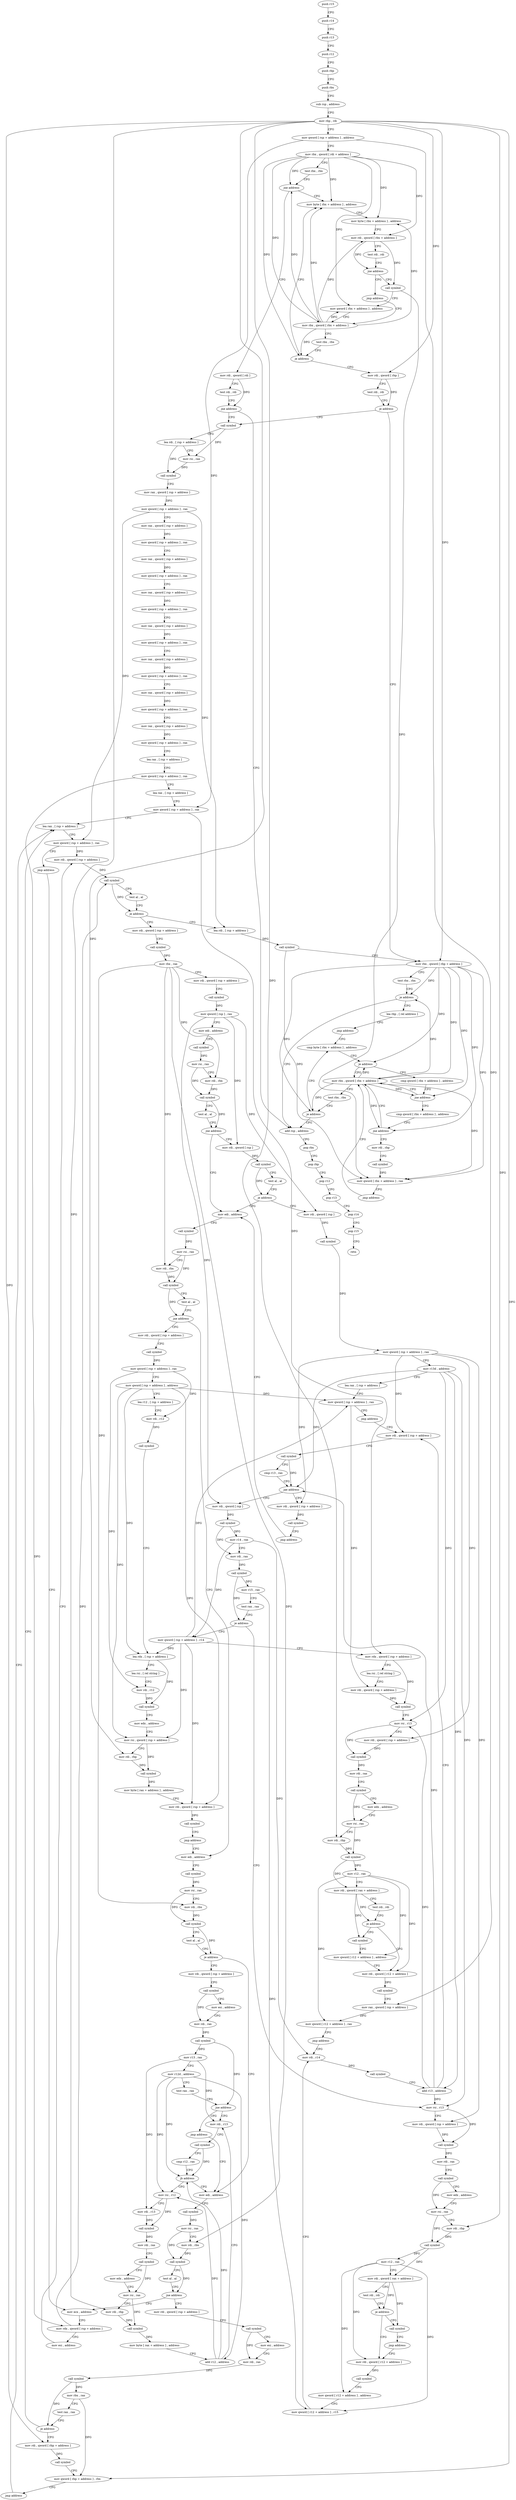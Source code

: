 digraph "func" {
"88875" [label = "push r15" ]
"88877" [label = "push r14" ]
"88879" [label = "push r13" ]
"88881" [label = "push r12" ]
"88883" [label = "push rbp" ]
"88884" [label = "push rbx" ]
"88885" [label = "sub rsp , address" ]
"88892" [label = "mov rbp , rdi" ]
"88895" [label = "mov qword [ rsp + address ] , address" ]
"88907" [label = "mov rbx , qword [ rdi + address ]" ]
"88911" [label = "test rbx , rbx" ]
"88914" [label = "jne address" ]
"88964" [label = "mov byte [ rbx + address ] , address" ]
"88916" [label = "mov rdi , qword [ rdi ]" ]
"88968" [label = "mov byte [ rbx + address ] , address" ]
"88972" [label = "mov rdi , qword [ rbx + address ]" ]
"88976" [label = "test rdi , rdi" ]
"88979" [label = "jne address" ]
"88942" [label = "call symbol" ]
"88981" [label = "jmp address" ]
"88919" [label = "test rdi , rdi" ]
"88922" [label = "jne address" ]
"88996" [label = "call symbol" ]
"88924" [label = "add rsp , address" ]
"88947" [label = "mov qword [ rbx + address ] , address" ]
"88955" [label = "mov rbx , qword [ rbx + address ]" ]
"89001" [label = "lea rdi , [ rsp + address ]" ]
"89006" [label = "mov rsi , rax" ]
"89009" [label = "call symbol" ]
"89014" [label = "mov rax , qword [ rsp + address ]" ]
"89019" [label = "mov qword [ rsp + address ] , rax" ]
"89027" [label = "mov rax , qword [ rsp + address ]" ]
"89032" [label = "mov qword [ rsp + address ] , rax" ]
"89040" [label = "mov rax , qword [ rsp + address ]" ]
"89045" [label = "mov qword [ rsp + address ] , rax" ]
"89053" [label = "mov rax , qword [ rsp + address ]" ]
"89058" [label = "mov qword [ rsp + address ] , rax" ]
"89066" [label = "mov rax , qword [ rsp + address ]" ]
"89071" [label = "mov qword [ rsp + address ] , rax" ]
"89079" [label = "mov rax , qword [ rsp + address ]" ]
"89084" [label = "mov qword [ rsp + address ] , rax" ]
"89092" [label = "mov rax , qword [ rsp + address ]" ]
"89097" [label = "mov qword [ rsp + address ] , rax" ]
"89105" [label = "mov rax , qword [ rsp + address ]" ]
"89110" [label = "mov qword [ rsp + address ] , rax" ]
"89118" [label = "lea rax , [ rsp + address ]" ]
"89123" [label = "mov qword [ rsp + address ] , rax" ]
"89128" [label = "lea rax , [ rsp + address ]" ]
"89136" [label = "mov qword [ rsp + address ] , rax" ]
"89141" [label = "lea rax , [ rsp + address ]" ]
"88931" [label = "pop rbx" ]
"88932" [label = "pop rbp" ]
"88933" [label = "pop r12" ]
"88935" [label = "pop r13" ]
"88937" [label = "pop r14" ]
"88939" [label = "pop r15" ]
"88941" [label = "retn" ]
"88983" [label = "mov rdi , qword [ rbp ]" ]
"88987" [label = "test rdi , rdi" ]
"88990" [label = "je address" ]
"89949" [label = "mov rbx , qword [ rbp + address ]" ]
"88959" [label = "test rbx , rbx" ]
"88962" [label = "je address" ]
"89690" [label = "mov ecx , address" ]
"89695" [label = "mov rdx , qword [ rsp + address ]" ]
"89700" [label = "mov esi , address" ]
"89705" [label = "mov rdi , qword [ rsp + address ]" ]
"89710" [label = "call symbol" ]
"89715" [label = "test al , al" ]
"89717" [label = "je address" ]
"89936" [label = "lea rdi , [ rsp + address ]" ]
"89723" [label = "mov rdi , qword [ rsp + address ]" ]
"89953" [label = "test rbx , rbx" ]
"89956" [label = "je address" ]
"89962" [label = "lea rbp , [ rel address ]" ]
"89944" [label = "call symbol" ]
"89728" [label = "call symbol" ]
"89733" [label = "mov rbx , rax" ]
"89736" [label = "mov rdi , qword [ rsp + address ]" ]
"89741" [label = "call symbol" ]
"89746" [label = "mov qword [ rsp ] , rax" ]
"89750" [label = "mov edi , address" ]
"89755" [label = "call symbol" ]
"89760" [label = "mov rsi , rax" ]
"89763" [label = "mov rdi , rbx" ]
"89766" [label = "call symbol" ]
"89771" [label = "test al , al" ]
"89773" [label = "jne address" ]
"89159" [label = "mov rdi , qword [ rsp ]" ]
"89779" [label = "mov edi , address" ]
"89969" [label = "jmp address" ]
"89984" [label = "cmp byte [ rbx + address ] , address" ]
"89163" [label = "call symbol" ]
"89168" [label = "test al , al" ]
"89170" [label = "je address" ]
"89176" [label = "mov rdi , qword [ rsp ]" ]
"89784" [label = "call symbol" ]
"89789" [label = "mov rsi , rax" ]
"89792" [label = "mov rdi , rbx" ]
"89795" [label = "call symbol" ]
"89800" [label = "test al , al" ]
"89802" [label = "jne address" ]
"89493" [label = "mov rdi , qword [ rsp + address ]" ]
"89808" [label = "mov edi , address" ]
"89988" [label = "je address" ]
"89971" [label = "mov rbx , qword [ rbx + address ]" ]
"89990" [label = "cmp qword [ rbx + address ] , address" ]
"89180" [label = "call symbol" ]
"89185" [label = "mov qword [ rsp + address ] , rax" ]
"89190" [label = "mov r13d , address" ]
"89196" [label = "lea rax , [ rsp + address ]" ]
"89204" [label = "mov qword [ rsp + address ] , rax" ]
"89209" [label = "jmp address" ]
"89368" [label = "mov rdi , qword [ rsp + address ]" ]
"89498" [label = "call symbol" ]
"89503" [label = "mov qword [ rsp + address ] , rax" ]
"89511" [label = "mov qword [ rsp + address ] , address" ]
"89523" [label = "lea r12 , [ rsp + address ]" ]
"89531" [label = "mov rdi , r12" ]
"89534" [label = "call symbol" ]
"89539" [label = "lea rdx , [ rsp + address ]" ]
"89547" [label = "lea rsi , [ rel string ]" ]
"89554" [label = "mov rdi , r12" ]
"89557" [label = "call symbol" ]
"89562" [label = "mov edx , address" ]
"89567" [label = "mov rsi , qword [ rsp + address ]" ]
"89575" [label = "mov rdi , rbp" ]
"89578" [label = "call symbol" ]
"89583" [label = "mov byte [ rax + address ] , address" ]
"89587" [label = "mov rdi , qword [ rsp + address ]" ]
"89595" [label = "call symbol" ]
"89600" [label = "jmp address" ]
"89813" [label = "call symbol" ]
"89818" [label = "mov rsi , rax" ]
"89821" [label = "mov rdi , rbx" ]
"89824" [label = "call symbol" ]
"89829" [label = "test al , al" ]
"89831" [label = "je address" ]
"89661" [label = "mov edi , address" ]
"89837" [label = "mov rdi , qword [ rsp + address ]" ]
"89975" [label = "test rbx , rbx" ]
"89978" [label = "je address" ]
"89995" [label = "jne address" ]
"89997" [label = "cmp qword [ rbx + address ] , address" ]
"89373" [label = "call symbol" ]
"89378" [label = "cmp r13 , rax" ]
"89381" [label = "jae address" ]
"89478" [label = "mov rdi , qword [ rsp + address ]" ]
"89383" [label = "mov rdi , qword [ rsp ]" ]
"89666" [label = "call symbol" ]
"89671" [label = "mov rsi , rax" ]
"89674" [label = "mov rdi , rbx" ]
"89677" [label = "call symbol" ]
"89682" [label = "test al , al" ]
"89684" [label = "jne address" ]
"89883" [label = "mov rdi , qword [ rsp + address ]" ]
"89842" [label = "call symbol" ]
"89847" [label = "mov esi , address" ]
"89852" [label = "mov rdi , rax" ]
"89855" [label = "call symbol" ]
"89860" [label = "mov r13 , rax" ]
"89863" [label = "mov r12d , address" ]
"89869" [label = "test rax , rax" ]
"89872" [label = "jne address" ]
"89648" [label = "mov rdi , r13" ]
"89878" [label = "jmp address" ]
"90002" [label = "jne address" ]
"90004" [label = "mov rdi , rbp" ]
"89483" [label = "call symbol" ]
"89488" [label = "jmp address" ]
"89387" [label = "call symbol" ]
"89392" [label = "mov r14 , rax" ]
"89395" [label = "mov rdi , rax" ]
"89398" [label = "call symbol" ]
"89403" [label = "mov r15 , rax" ]
"89406" [label = "test rax , rax" ]
"89409" [label = "je address" ]
"89214" [label = "mov qword [ rsp + address ] , r14" ]
"89415" [label = "mov rsi , r13" ]
"89888" [label = "call symbol" ]
"89893" [label = "mov esi , address" ]
"89898" [label = "mov rdi , rax" ]
"89901" [label = "call symbol" ]
"89906" [label = "mov rbx , rax" ]
"89909" [label = "test rax , rax" ]
"89912" [label = "je address" ]
"89918" [label = "mov rdi , qword [ rbp + address ]" ]
"89651" [label = "call symbol" ]
"89656" [label = "cmp r12 , rax" ]
"89659" [label = "jb address" ]
"89605" [label = "mov rsi , r12" ]
"90007" [label = "call symbol" ]
"90012" [label = "mov qword [ rbx + address ] , rax" ]
"90016" [label = "jmp address" ]
"89222" [label = "mov rdx , qword [ rsp + address ]" ]
"89227" [label = "lea rsi , [ rel string ]" ]
"89234" [label = "mov rdi , qword [ rsp + address ]" ]
"89239" [label = "call symbol" ]
"89244" [label = "mov rsi , r13" ]
"89247" [label = "mov rdi , qword [ rsp + address ]" ]
"89252" [label = "call symbol" ]
"89257" [label = "mov rdi , rax" ]
"89260" [label = "call symbol" ]
"89265" [label = "mov edx , address" ]
"89270" [label = "mov rsi , rax" ]
"89273" [label = "mov rdi , rbp" ]
"89276" [label = "call symbol" ]
"89281" [label = "mov r12 , rax" ]
"89284" [label = "mov rdi , qword [ rax + address ]" ]
"89288" [label = "test rdi , rdi" ]
"89291" [label = "je address" ]
"89307" [label = "mov rdi , qword [ r12 + address ]" ]
"89293" [label = "call symbol" ]
"89418" [label = "mov rdi , qword [ rsp + address ]" ]
"89423" [label = "call symbol" ]
"89428" [label = "mov rdi , rax" ]
"89431" [label = "call symbol" ]
"89436" [label = "mov edx , address" ]
"89441" [label = "mov rsi , rax" ]
"89444" [label = "mov rdi , rbp" ]
"89447" [label = "call symbol" ]
"89452" [label = "mov r12 , rax" ]
"89455" [label = "mov rdi , qword [ rax + address ]" ]
"89459" [label = "test rdi , rdi" ]
"89462" [label = "je address" ]
"89332" [label = "mov rdi , qword [ r12 + address ]" ]
"89468" [label = "call symbol" ]
"89149" [label = "mov qword [ rsp + address ] , rax" ]
"89154" [label = "jmp address" ]
"89922" [label = "call symbol" ]
"89927" [label = "mov qword [ rbp + address ] , rbx" ]
"89931" [label = "jmp address" ]
"89608" [label = "mov rdi , r13" ]
"89611" [label = "call symbol" ]
"89616" [label = "mov rdi , rax" ]
"89619" [label = "call symbol" ]
"89624" [label = "mov edx , address" ]
"89629" [label = "mov rsi , rax" ]
"89632" [label = "mov rdi , rbp" ]
"89635" [label = "call symbol" ]
"89640" [label = "mov byte [ rax + address ] , address" ]
"89644" [label = "add r12 , address" ]
"89312" [label = "call symbol" ]
"89317" [label = "mov rax , qword [ rsp + address ]" ]
"89325" [label = "mov qword [ r12 + address ] , rax" ]
"89330" [label = "jmp address" ]
"89356" [label = "mov rdi , r14" ]
"89298" [label = "mov qword [ r12 + address ] , address" ]
"89337" [label = "call symbol" ]
"89342" [label = "mov qword [ r12 + address ] , address" ]
"89351" [label = "mov qword [ r12 + address ] , r15" ]
"89473" [label = "jmp address" ]
"89359" [label = "call symbol" ]
"89364" [label = "add r13 , address" ]
"88875" -> "88877" [ label = "CFG" ]
"88877" -> "88879" [ label = "CFG" ]
"88879" -> "88881" [ label = "CFG" ]
"88881" -> "88883" [ label = "CFG" ]
"88883" -> "88884" [ label = "CFG" ]
"88884" -> "88885" [ label = "CFG" ]
"88885" -> "88892" [ label = "CFG" ]
"88892" -> "88895" [ label = "CFG" ]
"88892" -> "88983" [ label = "DFG" ]
"88892" -> "89949" [ label = "DFG" ]
"88892" -> "89575" [ label = "DFG" ]
"88892" -> "89273" [ label = "DFG" ]
"88892" -> "89444" [ label = "DFG" ]
"88892" -> "89918" [ label = "DFG" ]
"88892" -> "89927" [ label = "DFG" ]
"88892" -> "89632" [ label = "DFG" ]
"88895" -> "88907" [ label = "CFG" ]
"88895" -> "89317" [ label = "DFG" ]
"88895" -> "89136" [ label = "DFG" ]
"88907" -> "88911" [ label = "CFG" ]
"88907" -> "88914" [ label = "DFG" ]
"88907" -> "88964" [ label = "DFG" ]
"88907" -> "88968" [ label = "DFG" ]
"88907" -> "88972" [ label = "DFG" ]
"88907" -> "88947" [ label = "DFG" ]
"88907" -> "88955" [ label = "DFG" ]
"88907" -> "88962" [ label = "DFG" ]
"88911" -> "88914" [ label = "CFG" ]
"88914" -> "88964" [ label = "CFG" ]
"88914" -> "88916" [ label = "CFG" ]
"88964" -> "88968" [ label = "CFG" ]
"88916" -> "88919" [ label = "CFG" ]
"88916" -> "88922" [ label = "DFG" ]
"88968" -> "88972" [ label = "CFG" ]
"88972" -> "88976" [ label = "CFG" ]
"88972" -> "88979" [ label = "DFG" ]
"88972" -> "88942" [ label = "DFG" ]
"88976" -> "88979" [ label = "CFG" ]
"88979" -> "88942" [ label = "CFG" ]
"88979" -> "88981" [ label = "CFG" ]
"88942" -> "88947" [ label = "CFG" ]
"88942" -> "90012" [ label = "DFG" ]
"88981" -> "88955" [ label = "CFG" ]
"88919" -> "88922" [ label = "CFG" ]
"88922" -> "88996" [ label = "CFG" ]
"88922" -> "88924" [ label = "CFG" ]
"88996" -> "89001" [ label = "CFG" ]
"88996" -> "89006" [ label = "DFG" ]
"88924" -> "88931" [ label = "CFG" ]
"88947" -> "88955" [ label = "CFG" ]
"88955" -> "88959" [ label = "CFG" ]
"88955" -> "88914" [ label = "DFG" ]
"88955" -> "88964" [ label = "DFG" ]
"88955" -> "88968" [ label = "DFG" ]
"88955" -> "88972" [ label = "DFG" ]
"88955" -> "88947" [ label = "DFG" ]
"88955" -> "88962" [ label = "DFG" ]
"89001" -> "89006" [ label = "CFG" ]
"89001" -> "89009" [ label = "DFG" ]
"89006" -> "89009" [ label = "DFG" ]
"89009" -> "89014" [ label = "CFG" ]
"89014" -> "89019" [ label = "DFG" ]
"89019" -> "89027" [ label = "CFG" ]
"89019" -> "89149" [ label = "DFG" ]
"89019" -> "89936" [ label = "DFG" ]
"89027" -> "89032" [ label = "DFG" ]
"89032" -> "89040" [ label = "CFG" ]
"89040" -> "89045" [ label = "DFG" ]
"89045" -> "89053" [ label = "CFG" ]
"89053" -> "89058" [ label = "DFG" ]
"89058" -> "89066" [ label = "CFG" ]
"89066" -> "89071" [ label = "DFG" ]
"89071" -> "89079" [ label = "CFG" ]
"89079" -> "89084" [ label = "DFG" ]
"89084" -> "89092" [ label = "CFG" ]
"89092" -> "89097" [ label = "DFG" ]
"89097" -> "89105" [ label = "CFG" ]
"89105" -> "89110" [ label = "DFG" ]
"89110" -> "89118" [ label = "CFG" ]
"89118" -> "89123" [ label = "CFG" ]
"89123" -> "89128" [ label = "CFG" ]
"89123" -> "89695" [ label = "DFG" ]
"89128" -> "89136" [ label = "CFG" ]
"89136" -> "89141" [ label = "CFG" ]
"89136" -> "89222" [ label = "DFG" ]
"89141" -> "89149" [ label = "CFG" ]
"88931" -> "88932" [ label = "CFG" ]
"88932" -> "88933" [ label = "CFG" ]
"88933" -> "88935" [ label = "CFG" ]
"88935" -> "88937" [ label = "CFG" ]
"88937" -> "88939" [ label = "CFG" ]
"88939" -> "88941" [ label = "CFG" ]
"88983" -> "88987" [ label = "CFG" ]
"88983" -> "88990" [ label = "DFG" ]
"88987" -> "88990" [ label = "CFG" ]
"88990" -> "89949" [ label = "CFG" ]
"88990" -> "88996" [ label = "CFG" ]
"89949" -> "89953" [ label = "CFG" ]
"89949" -> "89956" [ label = "DFG" ]
"89949" -> "89988" [ label = "DFG" ]
"89949" -> "89971" [ label = "DFG" ]
"89949" -> "89978" [ label = "DFG" ]
"89949" -> "89995" [ label = "DFG" ]
"89949" -> "90002" [ label = "DFG" ]
"89949" -> "90012" [ label = "DFG" ]
"88959" -> "88962" [ label = "CFG" ]
"88962" -> "88983" [ label = "CFG" ]
"88962" -> "88964" [ label = "CFG" ]
"89690" -> "89695" [ label = "CFG" ]
"89695" -> "89700" [ label = "CFG" ]
"89695" -> "89710" [ label = "DFG" ]
"89700" -> "89705" [ label = "CFG" ]
"89705" -> "89710" [ label = "DFG" ]
"89710" -> "89715" [ label = "CFG" ]
"89710" -> "89717" [ label = "DFG" ]
"89715" -> "89717" [ label = "CFG" ]
"89717" -> "89936" [ label = "CFG" ]
"89717" -> "89723" [ label = "CFG" ]
"89936" -> "89944" [ label = "DFG" ]
"89723" -> "89728" [ label = "CFG" ]
"89953" -> "89956" [ label = "CFG" ]
"89956" -> "88924" [ label = "CFG" ]
"89956" -> "89962" [ label = "CFG" ]
"89962" -> "89969" [ label = "CFG" ]
"89944" -> "89949" [ label = "CFG" ]
"89944" -> "90012" [ label = "DFG" ]
"89728" -> "89733" [ label = "DFG" ]
"89733" -> "89736" [ label = "CFG" ]
"89733" -> "89763" [ label = "DFG" ]
"89733" -> "89792" [ label = "DFG" ]
"89733" -> "89821" [ label = "DFG" ]
"89733" -> "89674" [ label = "DFG" ]
"89736" -> "89741" [ label = "CFG" ]
"89741" -> "89746" [ label = "DFG" ]
"89746" -> "89750" [ label = "CFG" ]
"89746" -> "89159" [ label = "DFG" ]
"89746" -> "89176" [ label = "DFG" ]
"89746" -> "89383" [ label = "DFG" ]
"89750" -> "89755" [ label = "CFG" ]
"89755" -> "89760" [ label = "DFG" ]
"89760" -> "89763" [ label = "CFG" ]
"89760" -> "89766" [ label = "DFG" ]
"89763" -> "89766" [ label = "DFG" ]
"89766" -> "89771" [ label = "CFG" ]
"89766" -> "89773" [ label = "DFG" ]
"89771" -> "89773" [ label = "CFG" ]
"89773" -> "89159" [ label = "CFG" ]
"89773" -> "89779" [ label = "CFG" ]
"89159" -> "89163" [ label = "DFG" ]
"89779" -> "89784" [ label = "CFG" ]
"89969" -> "89984" [ label = "CFG" ]
"89984" -> "89988" [ label = "CFG" ]
"89163" -> "89168" [ label = "CFG" ]
"89163" -> "89170" [ label = "DFG" ]
"89168" -> "89170" [ label = "CFG" ]
"89170" -> "89779" [ label = "CFG" ]
"89170" -> "89176" [ label = "CFG" ]
"89176" -> "89180" [ label = "DFG" ]
"89784" -> "89789" [ label = "DFG" ]
"89789" -> "89792" [ label = "CFG" ]
"89789" -> "89795" [ label = "DFG" ]
"89792" -> "89795" [ label = "DFG" ]
"89795" -> "89800" [ label = "CFG" ]
"89795" -> "89802" [ label = "DFG" ]
"89800" -> "89802" [ label = "CFG" ]
"89802" -> "89493" [ label = "CFG" ]
"89802" -> "89808" [ label = "CFG" ]
"89493" -> "89498" [ label = "CFG" ]
"89808" -> "89813" [ label = "CFG" ]
"89988" -> "89971" [ label = "CFG" ]
"89988" -> "89990" [ label = "CFG" ]
"89971" -> "89975" [ label = "CFG" ]
"89971" -> "89956" [ label = "DFG" ]
"89971" -> "89988" [ label = "DFG" ]
"89971" -> "89978" [ label = "DFG" ]
"89971" -> "89995" [ label = "DFG" ]
"89971" -> "90002" [ label = "DFG" ]
"89971" -> "90012" [ label = "DFG" ]
"89990" -> "89995" [ label = "CFG" ]
"89180" -> "89185" [ label = "DFG" ]
"89185" -> "89190" [ label = "CFG" ]
"89185" -> "89368" [ label = "DFG" ]
"89185" -> "89478" [ label = "DFG" ]
"89185" -> "89247" [ label = "DFG" ]
"89185" -> "89418" [ label = "DFG" ]
"89190" -> "89196" [ label = "CFG" ]
"89190" -> "89381" [ label = "DFG" ]
"89190" -> "89244" [ label = "DFG" ]
"89190" -> "89415" [ label = "DFG" ]
"89190" -> "89364" [ label = "DFG" ]
"89196" -> "89204" [ label = "CFG" ]
"89204" -> "89209" [ label = "CFG" ]
"89204" -> "89234" [ label = "DFG" ]
"89209" -> "89368" [ label = "CFG" ]
"89368" -> "89373" [ label = "CFG" ]
"89498" -> "89503" [ label = "DFG" ]
"89503" -> "89511" [ label = "CFG" ]
"89503" -> "89531" [ label = "DFG" ]
"89503" -> "89554" [ label = "DFG" ]
"89511" -> "89523" [ label = "CFG" ]
"89511" -> "89204" [ label = "DFG" ]
"89511" -> "89567" [ label = "DFG" ]
"89511" -> "89587" [ label = "DFG" ]
"89511" -> "89539" [ label = "DFG" ]
"89523" -> "89531" [ label = "CFG" ]
"89531" -> "89534" [ label = "DFG" ]
"89534" -> "89539" [ label = "CFG" ]
"89539" -> "89547" [ label = "CFG" ]
"89539" -> "89557" [ label = "DFG" ]
"89547" -> "89554" [ label = "CFG" ]
"89554" -> "89557" [ label = "DFG" ]
"89557" -> "89562" [ label = "CFG" ]
"89562" -> "89567" [ label = "CFG" ]
"89567" -> "89575" [ label = "CFG" ]
"89567" -> "89578" [ label = "DFG" ]
"89575" -> "89578" [ label = "DFG" ]
"89578" -> "89583" [ label = "DFG" ]
"89583" -> "89587" [ label = "CFG" ]
"89587" -> "89595" [ label = "DFG" ]
"89595" -> "89600" [ label = "CFG" ]
"89600" -> "89808" [ label = "CFG" ]
"89813" -> "89818" [ label = "DFG" ]
"89818" -> "89821" [ label = "CFG" ]
"89818" -> "89824" [ label = "DFG" ]
"89821" -> "89824" [ label = "DFG" ]
"89824" -> "89829" [ label = "CFG" ]
"89824" -> "89831" [ label = "DFG" ]
"89829" -> "89831" [ label = "CFG" ]
"89831" -> "89661" [ label = "CFG" ]
"89831" -> "89837" [ label = "CFG" ]
"89661" -> "89666" [ label = "CFG" ]
"89837" -> "89842" [ label = "CFG" ]
"89975" -> "89978" [ label = "CFG" ]
"89978" -> "88924" [ label = "CFG" ]
"89978" -> "89984" [ label = "CFG" ]
"89995" -> "89971" [ label = "CFG" ]
"89995" -> "89997" [ label = "CFG" ]
"89997" -> "90002" [ label = "CFG" ]
"89373" -> "89378" [ label = "CFG" ]
"89373" -> "89381" [ label = "DFG" ]
"89378" -> "89381" [ label = "CFG" ]
"89381" -> "89478" [ label = "CFG" ]
"89381" -> "89383" [ label = "CFG" ]
"89478" -> "89483" [ label = "DFG" ]
"89383" -> "89387" [ label = "DFG" ]
"89666" -> "89671" [ label = "DFG" ]
"89671" -> "89674" [ label = "CFG" ]
"89671" -> "89677" [ label = "DFG" ]
"89674" -> "89677" [ label = "DFG" ]
"89677" -> "89682" [ label = "CFG" ]
"89677" -> "89684" [ label = "DFG" ]
"89682" -> "89684" [ label = "CFG" ]
"89684" -> "89883" [ label = "CFG" ]
"89684" -> "89690" [ label = "CFG" ]
"89883" -> "89888" [ label = "CFG" ]
"89842" -> "89847" [ label = "CFG" ]
"89842" -> "89852" [ label = "DFG" ]
"89847" -> "89852" [ label = "CFG" ]
"89852" -> "89855" [ label = "DFG" ]
"89855" -> "89860" [ label = "DFG" ]
"89855" -> "89872" [ label = "DFG" ]
"89860" -> "89863" [ label = "CFG" ]
"89860" -> "89648" [ label = "DFG" ]
"89860" -> "89608" [ label = "DFG" ]
"89863" -> "89869" [ label = "CFG" ]
"89863" -> "89659" [ label = "DFG" ]
"89863" -> "89605" [ label = "DFG" ]
"89863" -> "89644" [ label = "DFG" ]
"89869" -> "89872" [ label = "CFG" ]
"89872" -> "89648" [ label = "CFG" ]
"89872" -> "89878" [ label = "CFG" ]
"89648" -> "89651" [ label = "CFG" ]
"89878" -> "89661" [ label = "CFG" ]
"90002" -> "89971" [ label = "CFG" ]
"90002" -> "90004" [ label = "CFG" ]
"90004" -> "90007" [ label = "CFG" ]
"89483" -> "89488" [ label = "CFG" ]
"89488" -> "89779" [ label = "CFG" ]
"89387" -> "89392" [ label = "DFG" ]
"89387" -> "89395" [ label = "DFG" ]
"89392" -> "89395" [ label = "CFG" ]
"89392" -> "89214" [ label = "DFG" ]
"89392" -> "89356" [ label = "DFG" ]
"89395" -> "89398" [ label = "DFG" ]
"89398" -> "89403" [ label = "DFG" ]
"89398" -> "89409" [ label = "DFG" ]
"89403" -> "89406" [ label = "CFG" ]
"89403" -> "89351" [ label = "DFG" ]
"89406" -> "89409" [ label = "CFG" ]
"89409" -> "89214" [ label = "CFG" ]
"89409" -> "89415" [ label = "CFG" ]
"89214" -> "89222" [ label = "CFG" ]
"89214" -> "89204" [ label = "DFG" ]
"89214" -> "89539" [ label = "DFG" ]
"89214" -> "89567" [ label = "DFG" ]
"89214" -> "89587" [ label = "DFG" ]
"89415" -> "89418" [ label = "CFG" ]
"89415" -> "89423" [ label = "DFG" ]
"89888" -> "89893" [ label = "CFG" ]
"89888" -> "89898" [ label = "DFG" ]
"89893" -> "89898" [ label = "CFG" ]
"89898" -> "89901" [ label = "DFG" ]
"89901" -> "89906" [ label = "DFG" ]
"89901" -> "89912" [ label = "DFG" ]
"89906" -> "89909" [ label = "CFG" ]
"89906" -> "89927" [ label = "DFG" ]
"89909" -> "89912" [ label = "CFG" ]
"89912" -> "89141" [ label = "CFG" ]
"89912" -> "89918" [ label = "CFG" ]
"89918" -> "89922" [ label = "DFG" ]
"89651" -> "89656" [ label = "CFG" ]
"89651" -> "89659" [ label = "DFG" ]
"89656" -> "89659" [ label = "CFG" ]
"89659" -> "89605" [ label = "CFG" ]
"89659" -> "89661" [ label = "CFG" ]
"89605" -> "89608" [ label = "CFG" ]
"89605" -> "89611" [ label = "DFG" ]
"90007" -> "90012" [ label = "DFG" ]
"90012" -> "90016" [ label = "CFG" ]
"90016" -> "89971" [ label = "CFG" ]
"89222" -> "89227" [ label = "CFG" ]
"89222" -> "89239" [ label = "DFG" ]
"89227" -> "89234" [ label = "CFG" ]
"89234" -> "89239" [ label = "DFG" ]
"89239" -> "89244" [ label = "CFG" ]
"89244" -> "89247" [ label = "CFG" ]
"89244" -> "89252" [ label = "DFG" ]
"89247" -> "89252" [ label = "DFG" ]
"89252" -> "89257" [ label = "DFG" ]
"89257" -> "89260" [ label = "CFG" ]
"89260" -> "89265" [ label = "CFG" ]
"89260" -> "89270" [ label = "DFG" ]
"89265" -> "89270" [ label = "CFG" ]
"89270" -> "89273" [ label = "CFG" ]
"89270" -> "89276" [ label = "DFG" ]
"89273" -> "89276" [ label = "DFG" ]
"89276" -> "89281" [ label = "DFG" ]
"89276" -> "89284" [ label = "DFG" ]
"89281" -> "89284" [ label = "CFG" ]
"89281" -> "89307" [ label = "DFG" ]
"89281" -> "89325" [ label = "DFG" ]
"89281" -> "89298" [ label = "DFG" ]
"89284" -> "89288" [ label = "CFG" ]
"89284" -> "89291" [ label = "DFG" ]
"89284" -> "89293" [ label = "DFG" ]
"89288" -> "89291" [ label = "CFG" ]
"89291" -> "89307" [ label = "CFG" ]
"89291" -> "89293" [ label = "CFG" ]
"89307" -> "89312" [ label = "DFG" ]
"89293" -> "89298" [ label = "CFG" ]
"89418" -> "89423" [ label = "DFG" ]
"89423" -> "89428" [ label = "DFG" ]
"89428" -> "89431" [ label = "CFG" ]
"89431" -> "89436" [ label = "CFG" ]
"89431" -> "89441" [ label = "DFG" ]
"89436" -> "89441" [ label = "CFG" ]
"89441" -> "89444" [ label = "CFG" ]
"89441" -> "89447" [ label = "DFG" ]
"89444" -> "89447" [ label = "DFG" ]
"89447" -> "89452" [ label = "DFG" ]
"89447" -> "89455" [ label = "DFG" ]
"89452" -> "89455" [ label = "CFG" ]
"89452" -> "89332" [ label = "DFG" ]
"89452" -> "89342" [ label = "DFG" ]
"89452" -> "89351" [ label = "DFG" ]
"89455" -> "89459" [ label = "CFG" ]
"89455" -> "89462" [ label = "DFG" ]
"89455" -> "89468" [ label = "DFG" ]
"89459" -> "89462" [ label = "CFG" ]
"89462" -> "89332" [ label = "CFG" ]
"89462" -> "89468" [ label = "CFG" ]
"89332" -> "89337" [ label = "DFG" ]
"89468" -> "89473" [ label = "CFG" ]
"89149" -> "89154" [ label = "CFG" ]
"89149" -> "89705" [ label = "DFG" ]
"89154" -> "89690" [ label = "CFG" ]
"89922" -> "89927" [ label = "CFG" ]
"89927" -> "89931" [ label = "CFG" ]
"89931" -> "89141" [ label = "CFG" ]
"89608" -> "89611" [ label = "DFG" ]
"89611" -> "89616" [ label = "DFG" ]
"89616" -> "89619" [ label = "CFG" ]
"89619" -> "89624" [ label = "CFG" ]
"89619" -> "89629" [ label = "DFG" ]
"89624" -> "89629" [ label = "CFG" ]
"89629" -> "89632" [ label = "CFG" ]
"89629" -> "89635" [ label = "DFG" ]
"89632" -> "89635" [ label = "DFG" ]
"89635" -> "89640" [ label = "DFG" ]
"89640" -> "89644" [ label = "CFG" ]
"89644" -> "89648" [ label = "CFG" ]
"89644" -> "89605" [ label = "DFG" ]
"89644" -> "89659" [ label = "DFG" ]
"89312" -> "89317" [ label = "CFG" ]
"89317" -> "89325" [ label = "DFG" ]
"89325" -> "89330" [ label = "CFG" ]
"89330" -> "89356" [ label = "CFG" ]
"89356" -> "89359" [ label = "DFG" ]
"89298" -> "89307" [ label = "CFG" ]
"89337" -> "89342" [ label = "CFG" ]
"89342" -> "89351" [ label = "CFG" ]
"89351" -> "89356" [ label = "CFG" ]
"89473" -> "89332" [ label = "CFG" ]
"89359" -> "89364" [ label = "CFG" ]
"89364" -> "89368" [ label = "CFG" ]
"89364" -> "89244" [ label = "DFG" ]
"89364" -> "89415" [ label = "DFG" ]
"89364" -> "89381" [ label = "DFG" ]
}

